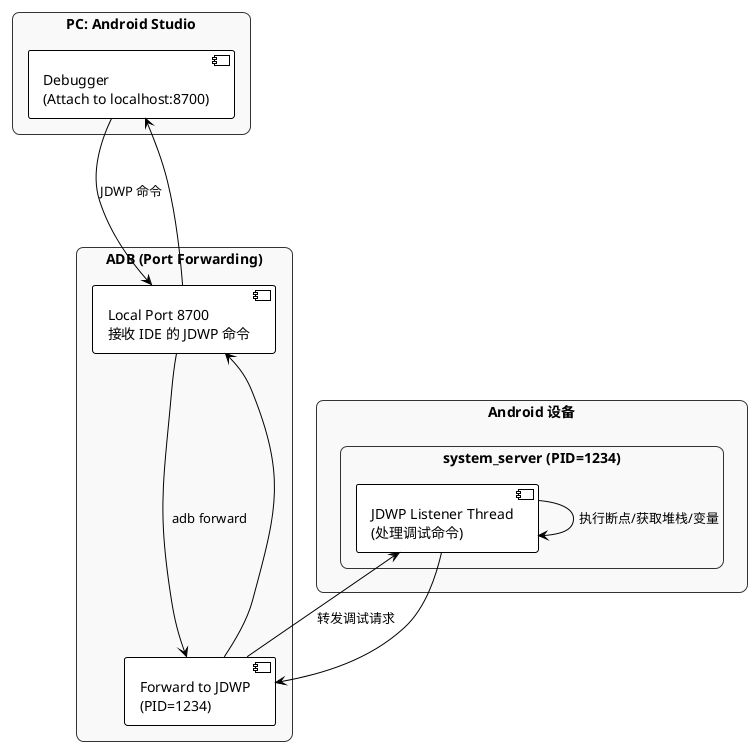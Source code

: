 @startuml
!theme plain
skinparam rectangle {
  BackgroundColor #f9f9f9
  BorderColor #333
  RoundCorner 15
  Shadowing false
}
skinparam defaultFontName "Roboto, sans-serif"
skinparam defaultFontColor #000000

rectangle "PC: Android Studio" {
  [Debugger\n(Attach to localhost:8700)] as Debugger
}



rectangle "ADB (Port Forwarding)"  {
  [Local Port 8700\n接收 IDE 的 JDWP 命令] as LocalPort
  [Forward to JDWP\n(PID=1234)] as Forwarding
}

rectangle "Android 设备" {
  rectangle "system_server (PID=1234)" {
    [JDWP Listener Thread\n(处理调试命令)] as JDWPThread
  }
}

' studio -[hidden]down-adb
' adb -[hidden]down-"Android 设备" 

' 调试链路
Debugger ---> LocalPort : JDWP 命令
LocalPort ---> Forwarding : adb forward
Forwarding ---> JDWPThread : 转发调试请求
JDWPThread ---> JDWPThread : 执行断点/获取堆栈/变量
JDWPThread --> Forwarding
Forwarding --> LocalPort
LocalPort --> Debugger

@enduml
